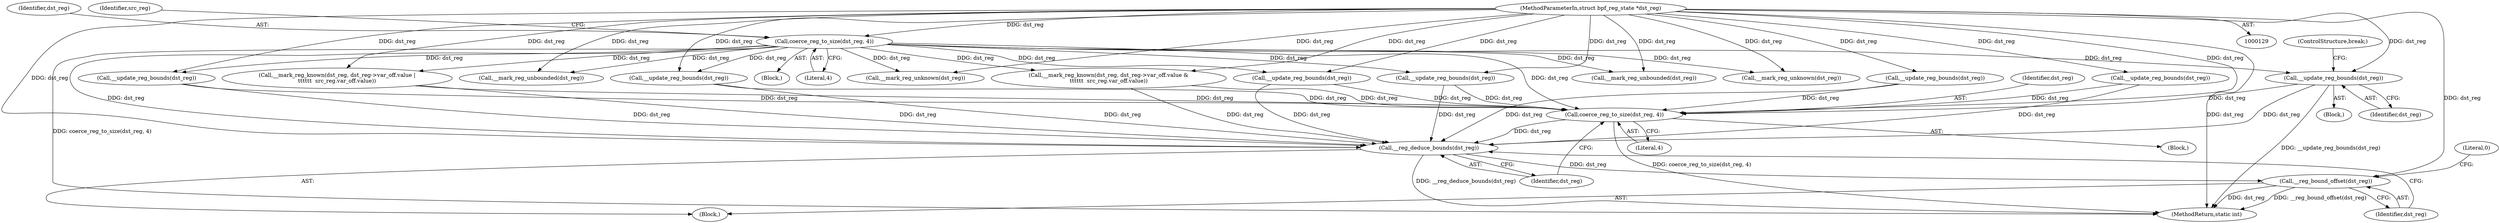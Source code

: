 digraph "0_linux_b799207e1e1816b09e7a5920fbb2d5fcf6edd681@pointer" {
"1000791" [label="(Call,__update_reg_bounds(dst_reg))"];
"1000170" [label="(Call,coerce_reg_to_size(dst_reg, 4))"];
"1000132" [label="(MethodParameterIn,struct bpf_reg_state *dst_reg)"];
"1000855" [label="(Call,coerce_reg_to_size(dst_reg, 4))"];
"1000858" [label="(Call,__reg_deduce_bounds(dst_reg))"];
"1000860" [label="(Call,__reg_bound_offset(dst_reg))"];
"1000857" [label="(Literal,4)"];
"1000458" [label="(Call,__mark_reg_unbounded(dst_reg))"];
"1000791" [label="(Call,__update_reg_bounds(dst_reg))"];
"1000228" [label="(Call,__mark_reg_unknown(dst_reg))"];
"1000254" [label="(Block,)"];
"1000860" [label="(Call,__reg_bound_offset(dst_reg))"];
"1000856" [label="(Identifier,dst_reg)"];
"1000175" [label="(Identifier,src_reg)"];
"1000169" [label="(Block,)"];
"1000593" [label="(Call,__update_reg_bounds(dst_reg))"];
"1000746" [label="(Call,__update_reg_bounds(dst_reg))"];
"1000170" [label="(Call,coerce_reg_to_size(dst_reg, 4))"];
"1000858" [label="(Call,__reg_deduce_bounds(dst_reg))"];
"1000171" [label="(Identifier,dst_reg)"];
"1000793" [label="(ControlStructure,break;)"];
"1000855" [label="(Call,coerce_reg_to_size(dst_reg, 4))"];
"1000444" [label="(Call,__update_reg_bounds(dst_reg))"];
"1000792" [label="(Identifier,dst_reg)"];
"1000836" [label="(Call,__update_reg_bounds(dst_reg))"];
"1000602" [label="(Call,__mark_reg_known(dst_reg, dst_reg->var_off.value |\n\t\t\t\t\t\t  src_reg.var_off.value))"];
"1000442" [label="(Call,__mark_reg_unbounded(dst_reg))"];
"1000854" [label="(Block,)"];
"1000248" [label="(Call,__mark_reg_unknown(dst_reg))"];
"1000864" [label="(MethodReturn,static int)"];
"1000132" [label="(MethodParameterIn,struct bpf_reg_state *dst_reg)"];
"1000861" [label="(Identifier,dst_reg)"];
"1000460" [label="(Call,__update_reg_bounds(dst_reg))"];
"1000863" [label="(Literal,0)"];
"1000134" [label="(Block,)"];
"1000859" [label="(Identifier,dst_reg)"];
"1000513" [label="(Call,__mark_reg_known(dst_reg, dst_reg->var_off.value &\n\t\t\t\t\t\t  src_reg.var_off.value))"];
"1000688" [label="(Call,__update_reg_bounds(dst_reg))"];
"1000172" [label="(Literal,4)"];
"1000791" -> "1000254"  [label="AST: "];
"1000791" -> "1000792"  [label="CFG: "];
"1000792" -> "1000791"  [label="AST: "];
"1000793" -> "1000791"  [label="CFG: "];
"1000791" -> "1000864"  [label="DDG: __update_reg_bounds(dst_reg)"];
"1000170" -> "1000791"  [label="DDG: dst_reg"];
"1000132" -> "1000791"  [label="DDG: dst_reg"];
"1000791" -> "1000855"  [label="DDG: dst_reg"];
"1000791" -> "1000858"  [label="DDG: dst_reg"];
"1000170" -> "1000169"  [label="AST: "];
"1000170" -> "1000172"  [label="CFG: "];
"1000171" -> "1000170"  [label="AST: "];
"1000172" -> "1000170"  [label="AST: "];
"1000175" -> "1000170"  [label="CFG: "];
"1000170" -> "1000864"  [label="DDG: coerce_reg_to_size(dst_reg, 4)"];
"1000132" -> "1000170"  [label="DDG: dst_reg"];
"1000170" -> "1000228"  [label="DDG: dst_reg"];
"1000170" -> "1000248"  [label="DDG: dst_reg"];
"1000170" -> "1000442"  [label="DDG: dst_reg"];
"1000170" -> "1000458"  [label="DDG: dst_reg"];
"1000170" -> "1000513"  [label="DDG: dst_reg"];
"1000170" -> "1000593"  [label="DDG: dst_reg"];
"1000170" -> "1000602"  [label="DDG: dst_reg"];
"1000170" -> "1000688"  [label="DDG: dst_reg"];
"1000170" -> "1000746"  [label="DDG: dst_reg"];
"1000170" -> "1000836"  [label="DDG: dst_reg"];
"1000170" -> "1000855"  [label="DDG: dst_reg"];
"1000170" -> "1000858"  [label="DDG: dst_reg"];
"1000132" -> "1000129"  [label="AST: "];
"1000132" -> "1000864"  [label="DDG: dst_reg"];
"1000132" -> "1000228"  [label="DDG: dst_reg"];
"1000132" -> "1000248"  [label="DDG: dst_reg"];
"1000132" -> "1000442"  [label="DDG: dst_reg"];
"1000132" -> "1000444"  [label="DDG: dst_reg"];
"1000132" -> "1000458"  [label="DDG: dst_reg"];
"1000132" -> "1000460"  [label="DDG: dst_reg"];
"1000132" -> "1000513"  [label="DDG: dst_reg"];
"1000132" -> "1000593"  [label="DDG: dst_reg"];
"1000132" -> "1000602"  [label="DDG: dst_reg"];
"1000132" -> "1000688"  [label="DDG: dst_reg"];
"1000132" -> "1000746"  [label="DDG: dst_reg"];
"1000132" -> "1000836"  [label="DDG: dst_reg"];
"1000132" -> "1000855"  [label="DDG: dst_reg"];
"1000132" -> "1000858"  [label="DDG: dst_reg"];
"1000132" -> "1000860"  [label="DDG: dst_reg"];
"1000855" -> "1000854"  [label="AST: "];
"1000855" -> "1000857"  [label="CFG: "];
"1000856" -> "1000855"  [label="AST: "];
"1000857" -> "1000855"  [label="AST: "];
"1000859" -> "1000855"  [label="CFG: "];
"1000855" -> "1000864"  [label="DDG: coerce_reg_to_size(dst_reg, 4)"];
"1000460" -> "1000855"  [label="DDG: dst_reg"];
"1000688" -> "1000855"  [label="DDG: dst_reg"];
"1000513" -> "1000855"  [label="DDG: dst_reg"];
"1000746" -> "1000855"  [label="DDG: dst_reg"];
"1000444" -> "1000855"  [label="DDG: dst_reg"];
"1000593" -> "1000855"  [label="DDG: dst_reg"];
"1000602" -> "1000855"  [label="DDG: dst_reg"];
"1000836" -> "1000855"  [label="DDG: dst_reg"];
"1000855" -> "1000858"  [label="DDG: dst_reg"];
"1000858" -> "1000134"  [label="AST: "];
"1000858" -> "1000859"  [label="CFG: "];
"1000859" -> "1000858"  [label="AST: "];
"1000861" -> "1000858"  [label="CFG: "];
"1000858" -> "1000864"  [label="DDG: __reg_deduce_bounds(dst_reg)"];
"1000460" -> "1000858"  [label="DDG: dst_reg"];
"1000688" -> "1000858"  [label="DDG: dst_reg"];
"1000513" -> "1000858"  [label="DDG: dst_reg"];
"1000746" -> "1000858"  [label="DDG: dst_reg"];
"1000444" -> "1000858"  [label="DDG: dst_reg"];
"1000593" -> "1000858"  [label="DDG: dst_reg"];
"1000602" -> "1000858"  [label="DDG: dst_reg"];
"1000836" -> "1000858"  [label="DDG: dst_reg"];
"1000858" -> "1000860"  [label="DDG: dst_reg"];
"1000860" -> "1000134"  [label="AST: "];
"1000860" -> "1000861"  [label="CFG: "];
"1000861" -> "1000860"  [label="AST: "];
"1000863" -> "1000860"  [label="CFG: "];
"1000860" -> "1000864"  [label="DDG: __reg_bound_offset(dst_reg)"];
"1000860" -> "1000864"  [label="DDG: dst_reg"];
}
